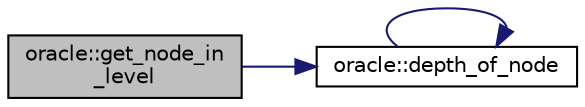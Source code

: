 digraph "oracle::get_node_in_level"
{
  edge [fontname="Helvetica",fontsize="10",labelfontname="Helvetica",labelfontsize="10"];
  node [fontname="Helvetica",fontsize="10",shape=record];
  rankdir="LR";
  Node5412 [label="oracle::get_node_in\l_level",height=0.2,width=0.4,color="black", fillcolor="grey75", style="filled", fontcolor="black"];
  Node5412 -> Node5413 [color="midnightblue",fontsize="10",style="solid",fontname="Helvetica"];
  Node5413 [label="oracle::depth_of_node",height=0.2,width=0.4,color="black", fillcolor="white", style="filled",URL="$d7/da7/classoracle.html#a022e34d01ca887785e17c9f3fb25193e"];
  Node5413 -> Node5413 [color="midnightblue",fontsize="10",style="solid",fontname="Helvetica"];
}
